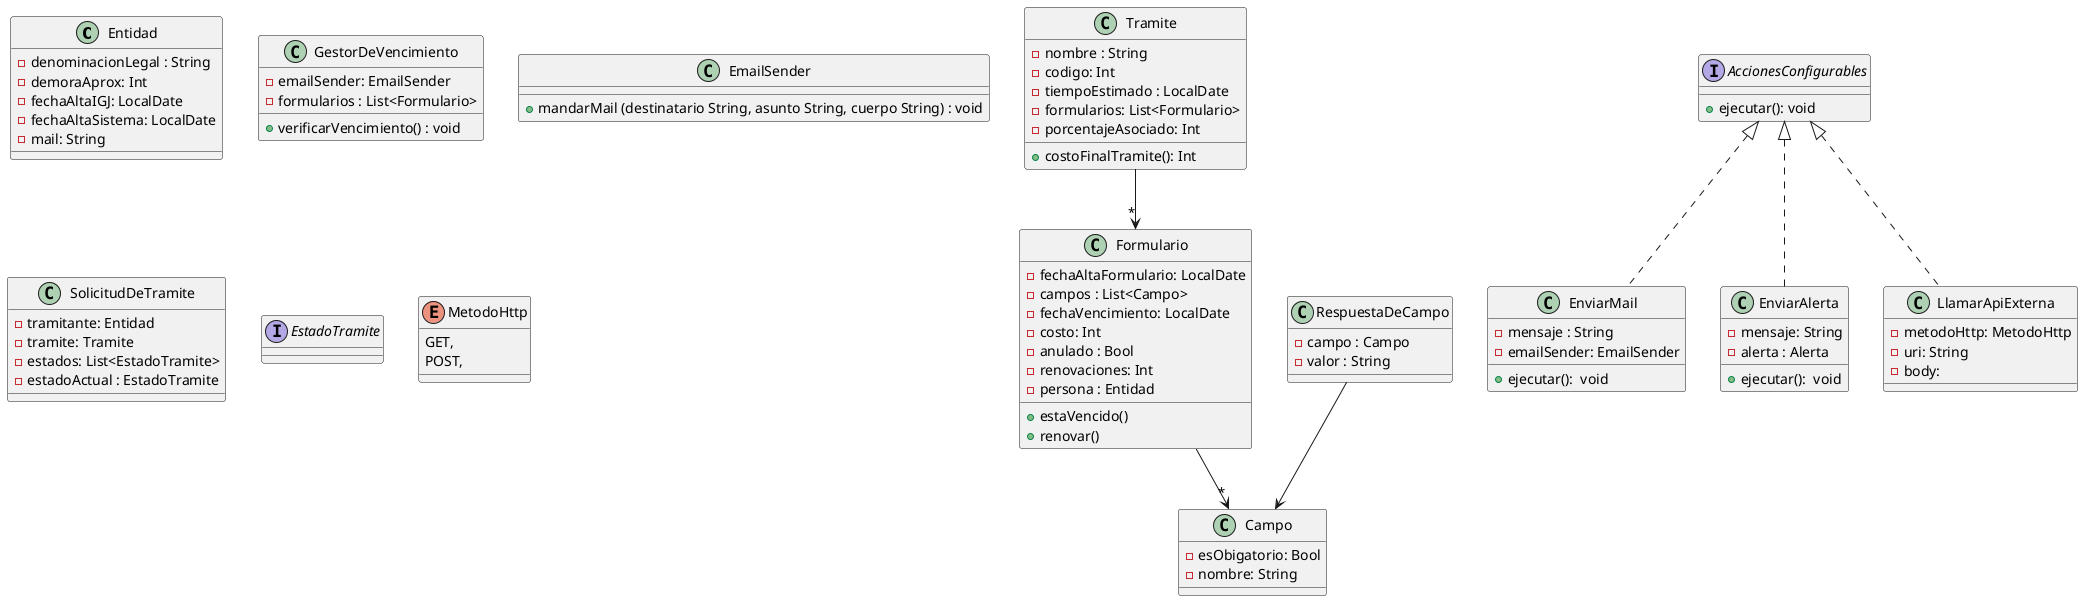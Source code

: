 @startuml gtv

class Entidad{
    - denominacionLegal : String
    - demoraAprox: Int
    - fechaAltaIGJ: LocalDate
    - fechaAltaSistema: LocalDate
    - mail: String

}

class Tramite{
    - nombre : String   
    - codigo: Int 
    - tiempoEstimado : LocalDate
    - formularios: List<Formulario>
    - porcentajeAsociado: Int

    + costoFinalTramite(): Int
}

class Formulario{
    - fechaAltaFormulario: LocalDate
    - campos : List<Campo>
    - fechaVencimiento: LocalDate
    - costo: Int
    - anulado : Bool
    - renovaciones: Int
    - persona : Entidad

    + estaVencido()
    + renovar()
}

class GestorDeVencimiento{
    - emailSender: EmailSender
    - formularios : List<Formulario>

    + verificarVencimiento() : void
}

class EmailSender{
    + mandarMail (destinatario String, asunto String, cuerpo String) : void
}

class Campo{
    - esObigatorio: Bool
    - nombre: String
}

class RespuestaDeCampo{
    - campo : Campo
    - valor : String
}

Tramite --> "*" Formulario
Formulario --> "*" Campo
RespuestaDeCampo --> Campo

class SolicitudDeTramite{
    - tramitante: Entidad
    - tramite: Tramite
    - estados: List<EstadoTramite>
    - estadoActual : EstadoTramite
    
    
}

interface EstadoTramite{}

interface AccionesConfigurables{
    + ejecutar(): void
}

class EnviarMail implements AccionesConfigurables{
    - mensaje : String
    - emailSender: EmailSender

    + ejecutar():  void
}

class EnviarAlerta implements AccionesConfigurables{
    - mensaje: String
    - alerta : Alerta

    + ejecutar():  void
}

class LlamarApiExterna implements AccionesConfigurables{
    - metodoHttp: MetodoHttp
    - uri: String
    - body: 
}

enum MetodoHttp{
    GET,
    POST,
}

@enduml